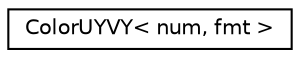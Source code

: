 digraph "Graphical Class Hierarchy"
{
 // INTERACTIVE_SVG=YES
  edge [fontname="Helvetica",fontsize="10",labelfontname="Helvetica",labelfontsize="10"];
  node [fontname="Helvetica",fontsize="10",shape=record];
  rankdir="LR";
  Node1 [label="ColorUYVY\< num, fmt \>",height=0.2,width=0.4,color="black", fillcolor="white", style="filled",URL="$d2/d6a/class_color_u_y_v_y.html"];
}
